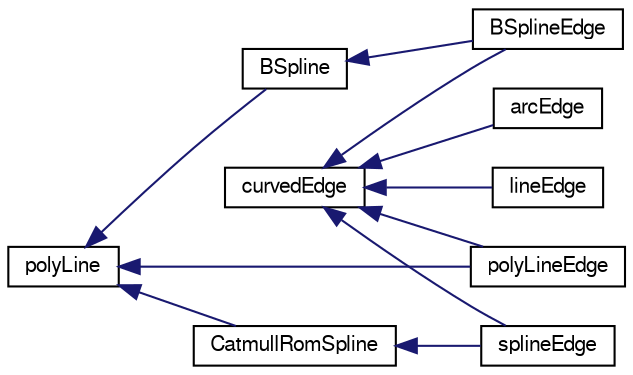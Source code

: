 digraph "Graphical Class Hierarchy"
{
  bgcolor="transparent";
  edge [fontname="FreeSans",fontsize="10",labelfontname="FreeSans",labelfontsize="10"];
  node [fontname="FreeSans",fontsize="10",shape=record];
  rankdir="LR";
  Node1 [label="curvedEdge",height=0.2,width=0.4,color="black",URL="$a00427.html",tooltip="Define a curved edge that is parameterized for 0&lt;lambda&lt;1 between the start and end point..."];
  Node1 -> Node2 [dir="back",color="midnightblue",fontsize="10",style="solid",fontname="FreeSans"];
  Node2 [label="arcEdge",height=0.2,width=0.4,color="black",URL="$a00059.html",tooltip="Defines the arcEdge of a circle in terms of 3 points on its circumference. "];
  Node1 -> Node3 [dir="back",color="midnightblue",fontsize="10",style="solid",fontname="FreeSans"];
  Node3 [label="BSplineEdge",height=0.2,width=0.4,color="black",URL="$a00155.html",tooltip="A curvedEdge interface for B-splines. "];
  Node1 -> Node4 [dir="back",color="midnightblue",fontsize="10",style="solid",fontname="FreeSans"];
  Node4 [label="lineEdge",height=0.2,width=0.4,color="black",URL="$a01312.html",tooltip="A straight edge between the start point and the end point. "];
  Node1 -> Node5 [dir="back",color="midnightblue",fontsize="10",style="solid",fontname="FreeSans"];
  Node5 [label="polyLineEdge",height=0.2,width=0.4,color="black",URL="$a01859.html",tooltip="A curvedEdge defined in terms of a series of straight line segments. "];
  Node1 -> Node6 [dir="back",color="midnightblue",fontsize="10",style="solid",fontname="FreeSans"];
  Node6 [label="splineEdge",height=0.2,width=0.4,color="black",URL="$a02336.html",tooltip="A curvedEdge interface for Catmull-Rom splines. "];
  Node7 [label="polyLine",height=0.2,width=0.4,color="black",URL="$a01858.html",tooltip="A series of straight line segments, which can also be interpreted as a series of control points for s..."];
  Node7 -> Node8 [dir="back",color="midnightblue",fontsize="10",style="solid",fontname="FreeSans"];
  Node8 [label="BSpline",height=0.2,width=0.4,color="black",URL="$a00154.html",tooltip="An implementation of B-splines. "];
  Node8 -> Node3 [dir="back",color="midnightblue",fontsize="10",style="solid",fontname="FreeSans"];
  Node7 -> Node9 [dir="back",color="midnightblue",fontsize="10",style="solid",fontname="FreeSans"];
  Node9 [label="CatmullRomSpline",height=0.2,width=0.4,color="black",URL="$a00192.html",tooltip="An implementation of Catmull-Rom splines (sometimes known as Overhauser splines). ..."];
  Node9 -> Node6 [dir="back",color="midnightblue",fontsize="10",style="solid",fontname="FreeSans"];
  Node7 -> Node5 [dir="back",color="midnightblue",fontsize="10",style="solid",fontname="FreeSans"];
}
